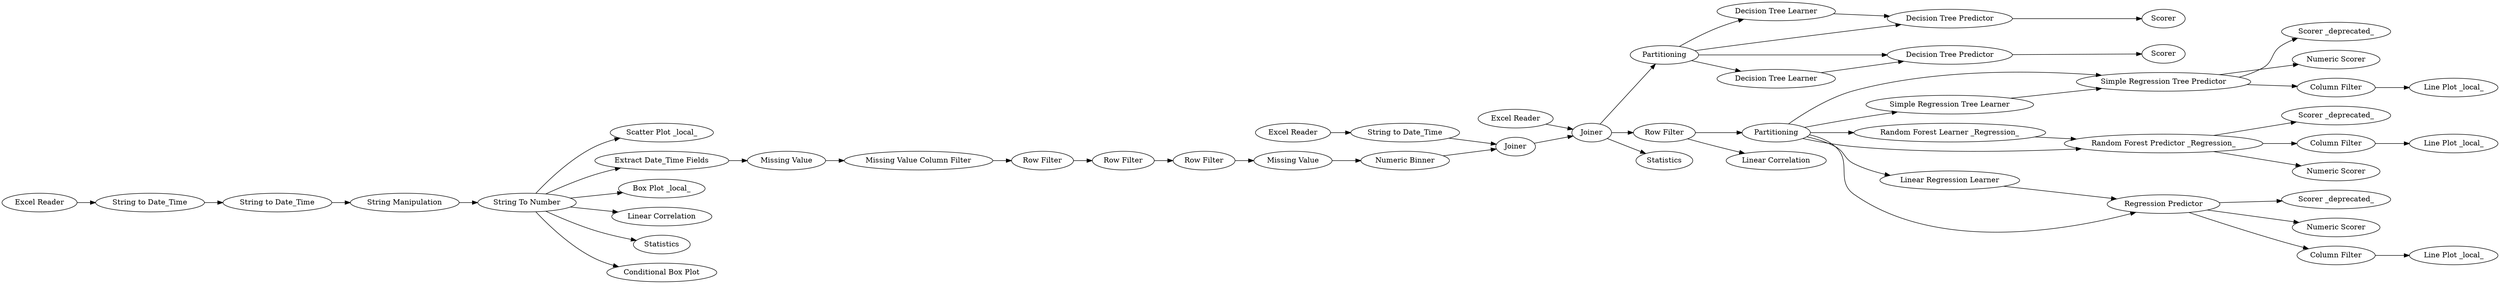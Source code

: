digraph {
	85 -> 87
	58 -> 64
	84 -> 88
	91 -> 85
	82 -> 58
	14 -> 16
	91 -> 82
	20 -> 80
	2 -> 6
	65 -> 66
	16 -> 78
	58 -> 63
	59 -> 60
	83 -> 84
	1 -> 19
	2 -> 8
	63 -> 64
	66 -> 98
	2 -> 4
	58 -> 66
	80 -> 2
	90 -> 91
	64 -> 68
	58 -> 65
	55 -> 56
	64 -> 72
	85 -> 84
	58 -> 59
	91 -> 92
	82 -> 93
	54 -> 91
	8 -> 77
	87 -> 86
	86 -> 89
	60 -> 97
	2 -> 7
	85 -> 86
	85 -> 83
	60 -> 76
	78 -> 81
	60 -> 61
	70 -> 71
	61 -> 62
	58 -> 60
	66 -> 73
	77 -> 14
	81 -> 15
	15 -> 79
	19 -> 20
	79 -> 54
	56 -> 54
	66 -> 75
	2 -> 3
	2 -> 5
	73 -> 74
	64 -> 70
	91 [label=Joiner]
	55 [label="Excel Reader"]
	7 [label="Linear Correlation"]
	79 [label="Numeric Binner"]
	89 [label=Scorer]
	97 [label="Scorer _deprecated_"]
	58 [label=Partitioning]
	8 [label="Extract Date_Time Fields"]
	74 [label="Line Plot _local_"]
	3 [label=Statistics]
	19 [label="String to Date_Time"]
	78 [label="Row Filter"]
	64 [label="Simple Regression Tree Predictor"]
	92 [label=Statistics]
	84 [label="Decision Tree Predictor"]
	98 [label="Scorer _deprecated_"]
	56 [label="String to Date_Time"]
	6 [label="Scatter Plot _local_"]
	15 [label="Missing Value"]
	54 [label=Joiner]
	75 [label="Numeric Scorer"]
	59 [label="Linear Regression Learner"]
	85 [label=Partitioning]
	16 [label="Row Filter"]
	86 [label="Decision Tree Predictor"]
	1 [label="Excel Reader"]
	90 [label="Excel Reader"]
	68 [label="Scorer _deprecated_"]
	87 [label="Decision Tree Learner"]
	72 [label="Numeric Scorer"]
	4 [label="Box Plot _local_"]
	63 [label="Simple Regression Tree Learner"]
	77 [label="Missing Value"]
	61 [label="Column Filter"]
	76 [label="Numeric Scorer"]
	14 [label="Missing Value Column Filter"]
	93 [label="Linear Correlation"]
	83 [label="Decision Tree Learner"]
	60 [label="Regression Predictor"]
	81 [label="Row Filter"]
	5 [label="Conditional Box Plot"]
	20 [label="String to Date_Time"]
	66 [label="Random Forest Predictor _Regression_"]
	62 [label="Line Plot _local_"]
	70 [label="Column Filter"]
	82 [label="Row Filter"]
	65 [label="Random Forest Learner _Regression_"]
	71 [label="Line Plot _local_"]
	88 [label=Scorer]
	80 [label="String Manipulation"]
	73 [label="Column Filter"]
	2 [label="String To Number"]
	rankdir=LR
}

